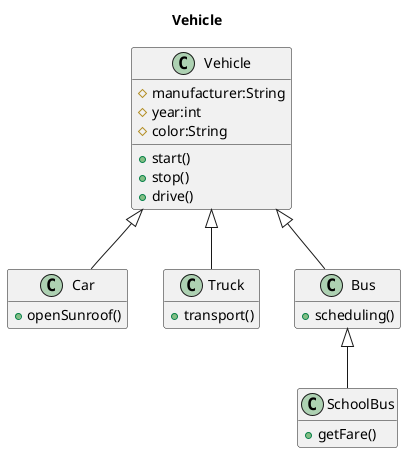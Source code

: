 @startuml Inheritance
title Vehicle

class Vehicle{
#manufacturer:String
#year:int
#color:String
+start()
+stop()
+drive()
}

class Car extends Vehicle{
+openSunroof()
}

class Truck extends Vehicle{
+transport()
}

class Bus extends Vehicle{
+scheduling()
}

class SchoolBus extends Bus{
 +getFare()
}
hide empty member
@enduml 
